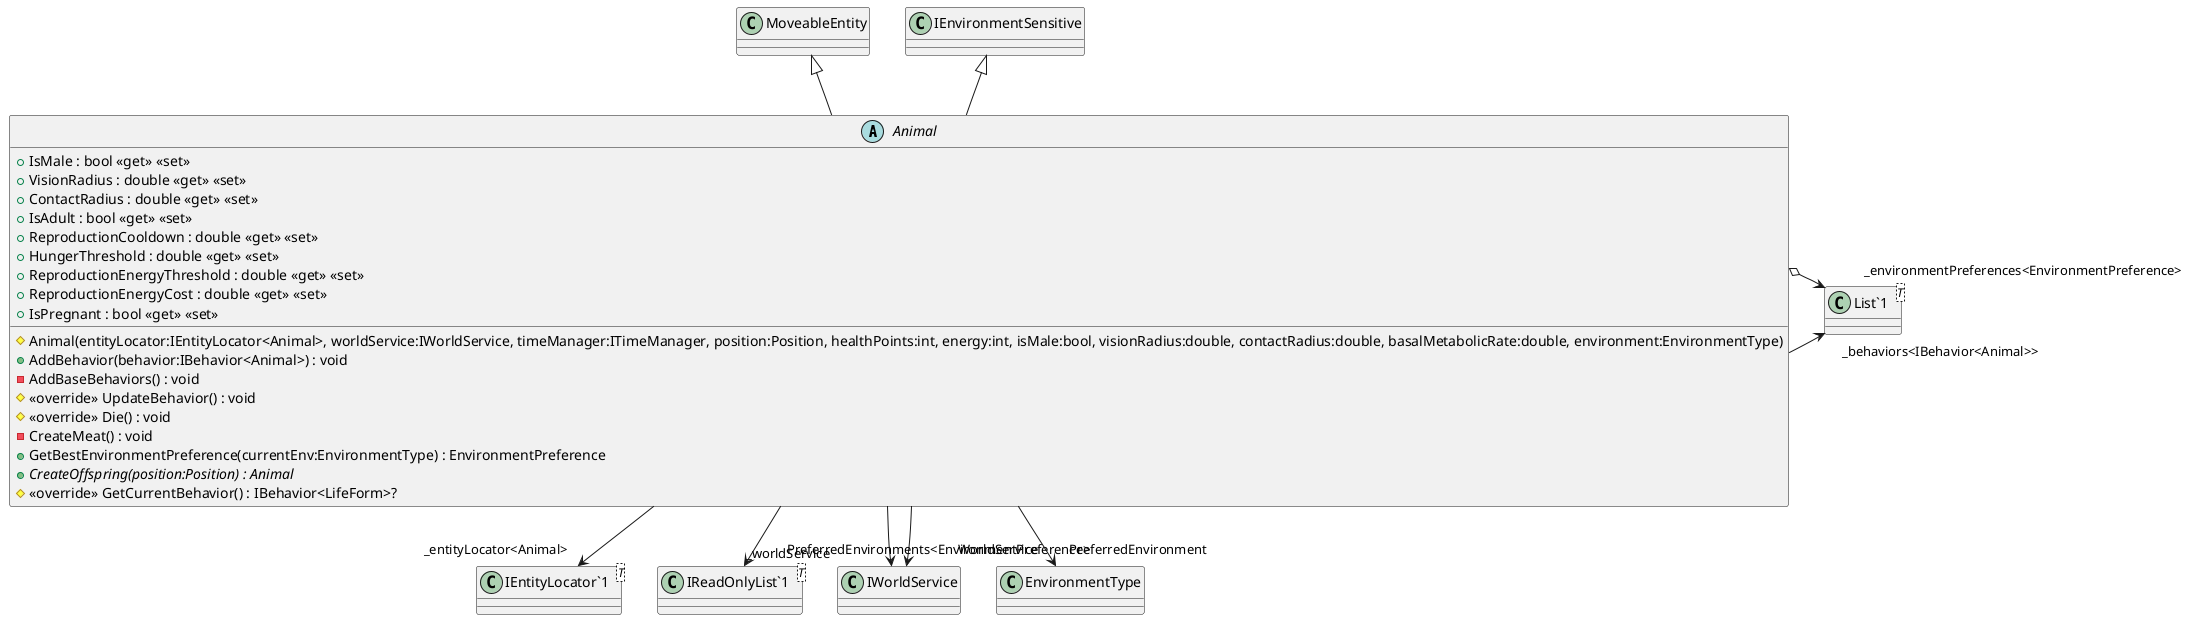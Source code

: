 @startuml
abstract class Animal {
    # Animal(entityLocator:IEntityLocator<Animal>, worldService:IWorldService, timeManager:ITimeManager, position:Position, healthPoints:int, energy:int, isMale:bool, visionRadius:double, contactRadius:double, basalMetabolicRate:double, environment:EnvironmentType)
    + IsMale : bool <<get>> <<set>>
    + VisionRadius : double <<get>> <<set>>
    + ContactRadius : double <<get>> <<set>>
    + IsAdult : bool <<get>> <<set>>
    + ReproductionCooldown : double <<get>> <<set>>
    + HungerThreshold : double <<get>> <<set>>
    + ReproductionEnergyThreshold : double <<get>> <<set>>
    + ReproductionEnergyCost : double <<get>> <<set>>
    + IsPregnant : bool <<get>> <<set>>
    + AddBehavior(behavior:IBehavior<Animal>) : void
    - AddBaseBehaviors() : void
    # <<override>> UpdateBehavior() : void
    # <<override>> Die() : void
    - CreateMeat() : void
    + GetBestEnvironmentPreference(currentEnv:EnvironmentType) : EnvironmentPreference
    + {abstract} CreateOffspring(position:Position) : Animal
    # <<override>> GetCurrentBehavior() : IBehavior<LifeForm>?
}
class "IEntityLocator`1"<T> {
}
class "List`1"<T> {
}
class "IReadOnlyList`1"<T> {
}
MoveableEntity <|-- Animal
IEnvironmentSensitive <|-- Animal
Animal --> "_entityLocator<Animal>" "IEntityLocator`1"
Animal --> "_worldService" IWorldService
Animal --> "_behaviors<IBehavior<Animal>>" "List`1"
Animal o-> "_environmentPreferences<EnvironmentPreference>" "List`1"
Animal --> "PreferredEnvironments<EnvironmentPreference>" "IReadOnlyList`1"
Animal --> "PreferredEnvironment" EnvironmentType
Animal --> "WorldService" IWorldService
@enduml
